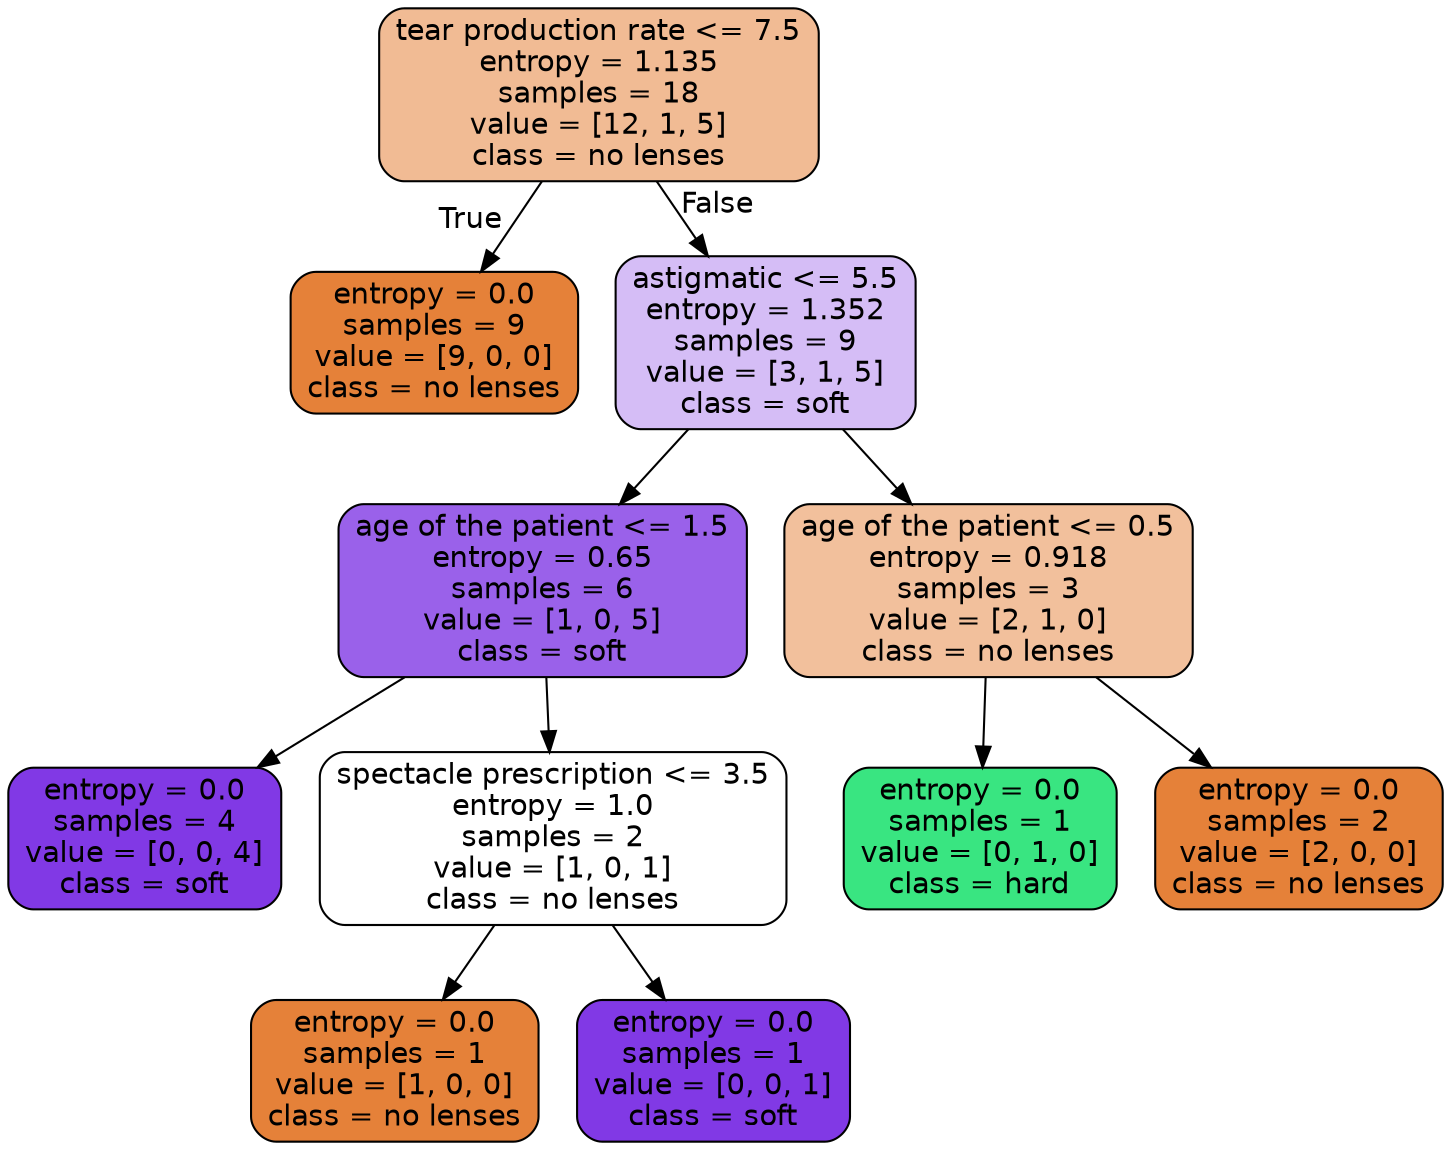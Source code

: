 digraph Tree {
node [shape=box, style="filled, rounded", color="black", fontname=helvetica] ;
edge [fontname=helvetica] ;
0 [label="tear production rate <= 7.5\nentropy = 1.135\nsamples = 18\nvalue = [12, 1, 5]\nclass = no lenses", fillcolor="#f1bb94"] ;
1 [label="entropy = 0.0\nsamples = 9\nvalue = [9, 0, 0]\nclass = no lenses", fillcolor="#e58139"] ;
0 -> 1 [labeldistance=2.5, labelangle=45, headlabel="True"] ;
2 [label="astigmatic <= 5.5\nentropy = 1.352\nsamples = 9\nvalue = [3, 1, 5]\nclass = soft", fillcolor="#d5bdf6"] ;
0 -> 2 [labeldistance=2.5, labelangle=-45, headlabel="False"] ;
3 [label="age of the patient <= 1.5\nentropy = 0.65\nsamples = 6\nvalue = [1, 0, 5]\nclass = soft", fillcolor="#9a61ea"] ;
2 -> 3 ;
4 [label="entropy = 0.0\nsamples = 4\nvalue = [0, 0, 4]\nclass = soft", fillcolor="#8139e5"] ;
3 -> 4 ;
5 [label="spectacle prescription <= 3.5\nentropy = 1.0\nsamples = 2\nvalue = [1, 0, 1]\nclass = no lenses", fillcolor="#ffffff"] ;
3 -> 5 ;
6 [label="entropy = 0.0\nsamples = 1\nvalue = [1, 0, 0]\nclass = no lenses", fillcolor="#e58139"] ;
5 -> 6 ;
7 [label="entropy = 0.0\nsamples = 1\nvalue = [0, 0, 1]\nclass = soft", fillcolor="#8139e5"] ;
5 -> 7 ;
8 [label="age of the patient <= 0.5\nentropy = 0.918\nsamples = 3\nvalue = [2, 1, 0]\nclass = no lenses", fillcolor="#f2c09c"] ;
2 -> 8 ;
9 [label="entropy = 0.0\nsamples = 1\nvalue = [0, 1, 0]\nclass = hard", fillcolor="#39e581"] ;
8 -> 9 ;
10 [label="entropy = 0.0\nsamples = 2\nvalue = [2, 0, 0]\nclass = no lenses", fillcolor="#e58139"] ;
8 -> 10 ;
}